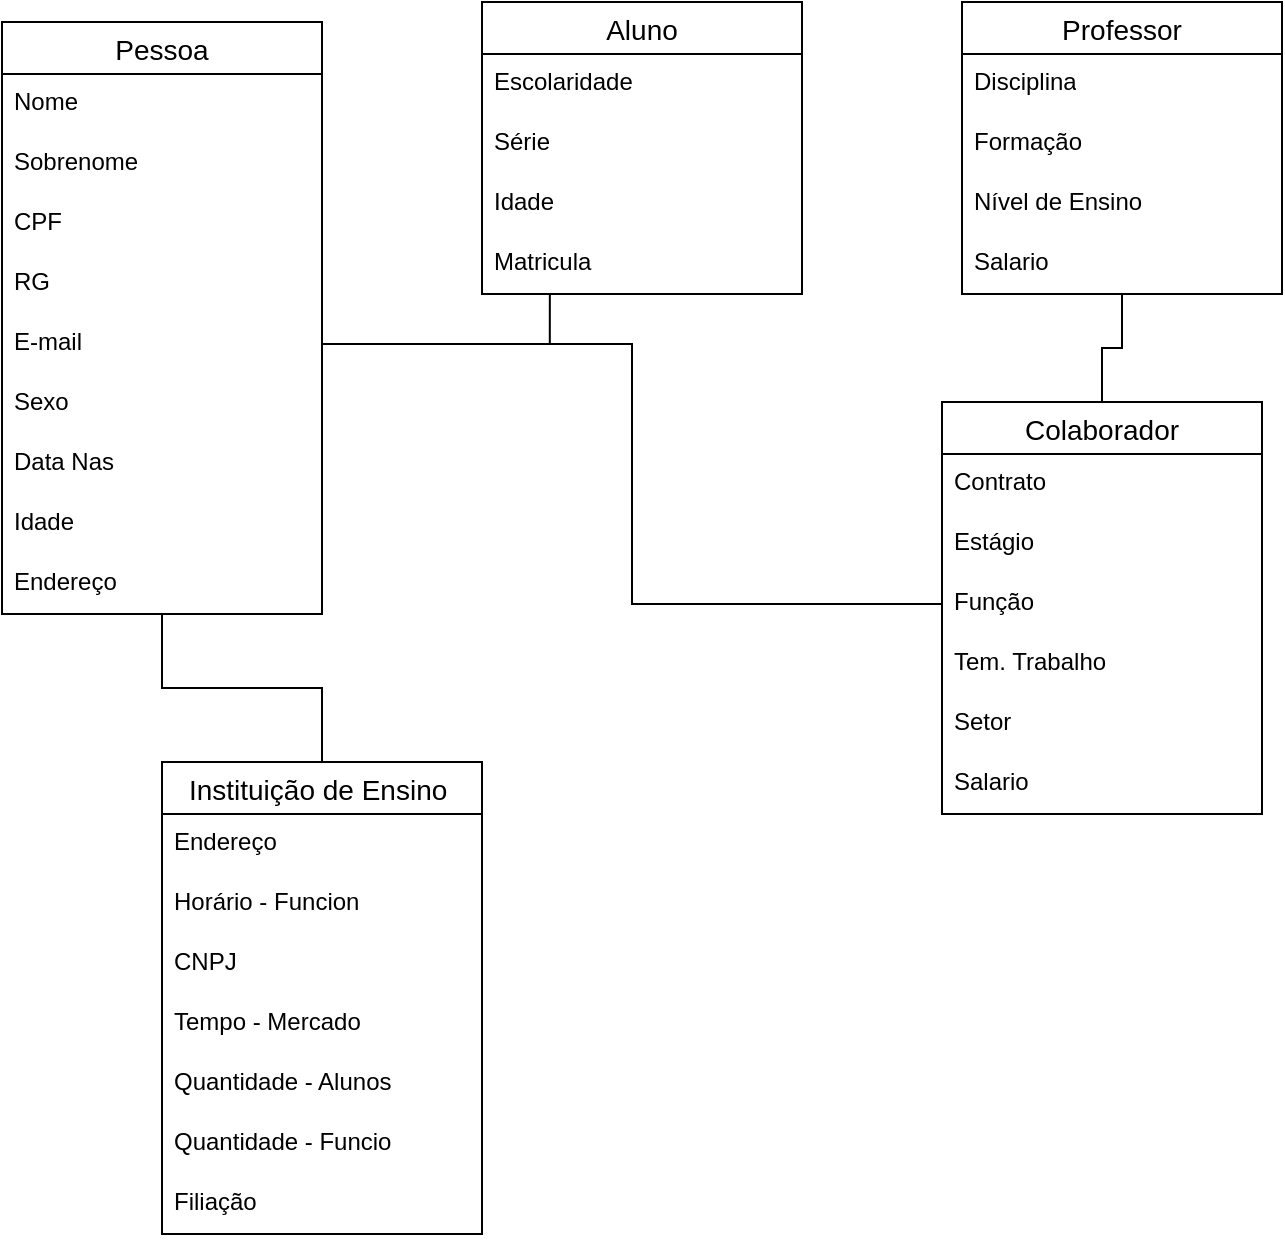 <mxfile version="23.0.2" type="github" pages="2">
  <diagram name="Página-1" id="xZjqbECa1WeJohDLiyf2">
    <mxGraphModel dx="1261" dy="714" grid="1" gridSize="10" guides="1" tooltips="1" connect="1" arrows="1" fold="1" page="1" pageScale="1" pageWidth="827" pageHeight="1169" math="0" shadow="0">
      <root>
        <mxCell id="0" />
        <mxCell id="1" parent="0" />
        <mxCell id="RECe_FBPucrmtsQlaUKi-78" style="edgeStyle=orthogonalEdgeStyle;rounded=0;orthogonalLoop=1;jettySize=auto;html=1;entryX=0.5;entryY=0;entryDx=0;entryDy=0;endArrow=none;endFill=0;" edge="1" parent="1" source="RECe_FBPucrmtsQlaUKi-14" target="RECe_FBPucrmtsQlaUKi-54">
          <mxGeometry relative="1" as="geometry" />
        </mxCell>
        <mxCell id="RECe_FBPucrmtsQlaUKi-14" value="Pessoa" style="swimlane;fontStyle=0;childLayout=stackLayout;horizontal=1;startSize=26;horizontalStack=0;resizeParent=1;resizeParentMax=0;resizeLast=0;collapsible=1;marginBottom=0;align=center;fontSize=14;" vertex="1" parent="1">
          <mxGeometry x="30" y="70" width="160" height="296" as="geometry" />
        </mxCell>
        <mxCell id="RECe_FBPucrmtsQlaUKi-15" value="Nome" style="text;strokeColor=none;fillColor=none;spacingLeft=4;spacingRight=4;overflow=hidden;rotatable=0;points=[[0,0.5],[1,0.5]];portConstraint=eastwest;fontSize=12;whiteSpace=wrap;html=1;" vertex="1" parent="RECe_FBPucrmtsQlaUKi-14">
          <mxGeometry y="26" width="160" height="30" as="geometry" />
        </mxCell>
        <mxCell id="RECe_FBPucrmtsQlaUKi-16" value="Sobrenome" style="text;strokeColor=none;fillColor=none;spacingLeft=4;spacingRight=4;overflow=hidden;rotatable=0;points=[[0,0.5],[1,0.5]];portConstraint=eastwest;fontSize=12;whiteSpace=wrap;html=1;" vertex="1" parent="RECe_FBPucrmtsQlaUKi-14">
          <mxGeometry y="56" width="160" height="30" as="geometry" />
        </mxCell>
        <mxCell id="RECe_FBPucrmtsQlaUKi-17" value="CPF" style="text;strokeColor=none;fillColor=none;spacingLeft=4;spacingRight=4;overflow=hidden;rotatable=0;points=[[0,0.5],[1,0.5]];portConstraint=eastwest;fontSize=12;whiteSpace=wrap;html=1;" vertex="1" parent="RECe_FBPucrmtsQlaUKi-14">
          <mxGeometry y="86" width="160" height="30" as="geometry" />
        </mxCell>
        <mxCell id="RECe_FBPucrmtsQlaUKi-18" value="RG" style="text;strokeColor=none;fillColor=none;spacingLeft=4;spacingRight=4;overflow=hidden;rotatable=0;points=[[0,0.5],[1,0.5]];portConstraint=eastwest;fontSize=12;whiteSpace=wrap;html=1;" vertex="1" parent="RECe_FBPucrmtsQlaUKi-14">
          <mxGeometry y="116" width="160" height="30" as="geometry" />
        </mxCell>
        <mxCell id="RECe_FBPucrmtsQlaUKi-19" value="E-mail" style="text;strokeColor=none;fillColor=none;spacingLeft=4;spacingRight=4;overflow=hidden;rotatable=0;points=[[0,0.5],[1,0.5]];portConstraint=eastwest;fontSize=12;whiteSpace=wrap;html=1;" vertex="1" parent="RECe_FBPucrmtsQlaUKi-14">
          <mxGeometry y="146" width="160" height="30" as="geometry" />
        </mxCell>
        <mxCell id="RECe_FBPucrmtsQlaUKi-20" value="Sexo" style="text;strokeColor=none;fillColor=none;spacingLeft=4;spacingRight=4;overflow=hidden;rotatable=0;points=[[0,0.5],[1,0.5]];portConstraint=eastwest;fontSize=12;whiteSpace=wrap;html=1;" vertex="1" parent="RECe_FBPucrmtsQlaUKi-14">
          <mxGeometry y="176" width="160" height="30" as="geometry" />
        </mxCell>
        <mxCell id="RECe_FBPucrmtsQlaUKi-21" value="Data Nas" style="text;strokeColor=none;fillColor=none;spacingLeft=4;spacingRight=4;overflow=hidden;rotatable=0;points=[[0,0.5],[1,0.5]];portConstraint=eastwest;fontSize=12;whiteSpace=wrap;html=1;" vertex="1" parent="RECe_FBPucrmtsQlaUKi-14">
          <mxGeometry y="206" width="160" height="30" as="geometry" />
        </mxCell>
        <mxCell id="RECe_FBPucrmtsQlaUKi-23" value="Idade" style="text;strokeColor=none;fillColor=none;spacingLeft=4;spacingRight=4;overflow=hidden;rotatable=0;points=[[0,0.5],[1,0.5]];portConstraint=eastwest;fontSize=12;whiteSpace=wrap;html=1;" vertex="1" parent="RECe_FBPucrmtsQlaUKi-14">
          <mxGeometry y="236" width="160" height="30" as="geometry" />
        </mxCell>
        <mxCell id="RECe_FBPucrmtsQlaUKi-22" value="Endereço" style="text;strokeColor=none;fillColor=none;spacingLeft=4;spacingRight=4;overflow=hidden;rotatable=0;points=[[0,0.5],[1,0.5]];portConstraint=eastwest;fontSize=12;whiteSpace=wrap;html=1;" vertex="1" parent="RECe_FBPucrmtsQlaUKi-14">
          <mxGeometry y="266" width="160" height="30" as="geometry" />
        </mxCell>
        <mxCell id="RECe_FBPucrmtsQlaUKi-24" value="Aluno" style="swimlane;fontStyle=0;childLayout=stackLayout;horizontal=1;startSize=26;horizontalStack=0;resizeParent=1;resizeParentMax=0;resizeLast=0;collapsible=1;marginBottom=0;align=center;fontSize=14;" vertex="1" parent="1">
          <mxGeometry x="270" y="60" width="160" height="146" as="geometry" />
        </mxCell>
        <mxCell id="RECe_FBPucrmtsQlaUKi-28" value="Escolaridade" style="text;strokeColor=none;fillColor=none;spacingLeft=4;spacingRight=4;overflow=hidden;rotatable=0;points=[[0,0.5],[1,0.5]];portConstraint=eastwest;fontSize=12;whiteSpace=wrap;html=1;" vertex="1" parent="RECe_FBPucrmtsQlaUKi-24">
          <mxGeometry y="26" width="160" height="30" as="geometry" />
        </mxCell>
        <mxCell id="RECe_FBPucrmtsQlaUKi-31" value="Série" style="text;strokeColor=none;fillColor=none;spacingLeft=4;spacingRight=4;overflow=hidden;rotatable=0;points=[[0,0.5],[1,0.5]];portConstraint=eastwest;fontSize=12;whiteSpace=wrap;html=1;" vertex="1" parent="RECe_FBPucrmtsQlaUKi-24">
          <mxGeometry y="56" width="160" height="30" as="geometry" />
        </mxCell>
        <mxCell id="RECe_FBPucrmtsQlaUKi-32" value="Idade" style="text;strokeColor=none;fillColor=none;spacingLeft=4;spacingRight=4;overflow=hidden;rotatable=0;points=[[0,0.5],[1,0.5]];portConstraint=eastwest;fontSize=12;whiteSpace=wrap;html=1;" vertex="1" parent="RECe_FBPucrmtsQlaUKi-24">
          <mxGeometry y="86" width="160" height="30" as="geometry" />
        </mxCell>
        <mxCell id="RECe_FBPucrmtsQlaUKi-33" value="Matricula" style="text;strokeColor=none;fillColor=none;spacingLeft=4;spacingRight=4;overflow=hidden;rotatable=0;points=[[0,0.5],[1,0.5]];portConstraint=eastwest;fontSize=12;whiteSpace=wrap;html=1;" vertex="1" parent="RECe_FBPucrmtsQlaUKi-24">
          <mxGeometry y="116" width="160" height="30" as="geometry" />
        </mxCell>
        <mxCell id="RECe_FBPucrmtsQlaUKi-74" style="edgeStyle=orthogonalEdgeStyle;rounded=0;orthogonalLoop=1;jettySize=auto;html=1;endArrow=none;endFill=0;" edge="1" parent="1" source="RECe_FBPucrmtsQlaUKi-34" target="RECe_FBPucrmtsQlaUKi-44">
          <mxGeometry relative="1" as="geometry" />
        </mxCell>
        <mxCell id="RECe_FBPucrmtsQlaUKi-34" value="Professor" style="swimlane;fontStyle=0;childLayout=stackLayout;horizontal=1;startSize=26;horizontalStack=0;resizeParent=1;resizeParentMax=0;resizeLast=0;collapsible=1;marginBottom=0;align=center;fontSize=14;" vertex="1" parent="1">
          <mxGeometry x="510" y="60" width="160" height="146" as="geometry" />
        </mxCell>
        <mxCell id="RECe_FBPucrmtsQlaUKi-38" value="Disciplina" style="text;strokeColor=none;fillColor=none;spacingLeft=4;spacingRight=4;overflow=hidden;rotatable=0;points=[[0,0.5],[1,0.5]];portConstraint=eastwest;fontSize=12;whiteSpace=wrap;html=1;" vertex="1" parent="RECe_FBPucrmtsQlaUKi-34">
          <mxGeometry y="26" width="160" height="30" as="geometry" />
        </mxCell>
        <mxCell id="RECe_FBPucrmtsQlaUKi-41" value="Formação" style="text;strokeColor=none;fillColor=none;spacingLeft=4;spacingRight=4;overflow=hidden;rotatable=0;points=[[0,0.5],[1,0.5]];portConstraint=eastwest;fontSize=12;whiteSpace=wrap;html=1;" vertex="1" parent="RECe_FBPucrmtsQlaUKi-34">
          <mxGeometry y="56" width="160" height="30" as="geometry" />
        </mxCell>
        <mxCell id="RECe_FBPucrmtsQlaUKi-43" value="Nível de Ensino" style="text;strokeColor=none;fillColor=none;spacingLeft=4;spacingRight=4;overflow=hidden;rotatable=0;points=[[0,0.5],[1,0.5]];portConstraint=eastwest;fontSize=12;whiteSpace=wrap;html=1;" vertex="1" parent="RECe_FBPucrmtsQlaUKi-34">
          <mxGeometry y="86" width="160" height="30" as="geometry" />
        </mxCell>
        <mxCell id="RECe_FBPucrmtsQlaUKi-71" value="Salario" style="text;strokeColor=none;fillColor=none;spacingLeft=4;spacingRight=4;overflow=hidden;rotatable=0;points=[[0,0.5],[1,0.5]];portConstraint=eastwest;fontSize=12;whiteSpace=wrap;html=1;" vertex="1" parent="RECe_FBPucrmtsQlaUKi-34">
          <mxGeometry y="116" width="160" height="30" as="geometry" />
        </mxCell>
        <mxCell id="RECe_FBPucrmtsQlaUKi-44" value="Colaborador" style="swimlane;fontStyle=0;childLayout=stackLayout;horizontal=1;startSize=26;horizontalStack=0;resizeParent=1;resizeParentMax=0;resizeLast=0;collapsible=1;marginBottom=0;align=center;fontSize=14;" vertex="1" parent="1">
          <mxGeometry x="500" y="260" width="160" height="206" as="geometry" />
        </mxCell>
        <mxCell id="RECe_FBPucrmtsQlaUKi-51" value="Contrato" style="text;strokeColor=none;fillColor=none;spacingLeft=4;spacingRight=4;overflow=hidden;rotatable=0;points=[[0,0.5],[1,0.5]];portConstraint=eastwest;fontSize=12;whiteSpace=wrap;html=1;" vertex="1" parent="RECe_FBPucrmtsQlaUKi-44">
          <mxGeometry y="26" width="160" height="30" as="geometry" />
        </mxCell>
        <mxCell id="RECe_FBPucrmtsQlaUKi-53" value="Estágio" style="text;strokeColor=none;fillColor=none;spacingLeft=4;spacingRight=4;overflow=hidden;rotatable=0;points=[[0,0.5],[1,0.5]];portConstraint=eastwest;fontSize=12;whiteSpace=wrap;html=1;" vertex="1" parent="RECe_FBPucrmtsQlaUKi-44">
          <mxGeometry y="56" width="160" height="30" as="geometry" />
        </mxCell>
        <mxCell id="RECe_FBPucrmtsQlaUKi-64" value="Função" style="text;strokeColor=none;fillColor=none;spacingLeft=4;spacingRight=4;overflow=hidden;rotatable=0;points=[[0,0.5],[1,0.5]];portConstraint=eastwest;fontSize=12;whiteSpace=wrap;html=1;" vertex="1" parent="RECe_FBPucrmtsQlaUKi-44">
          <mxGeometry y="86" width="160" height="30" as="geometry" />
        </mxCell>
        <mxCell id="RECe_FBPucrmtsQlaUKi-65" value="Tem. Trabalho" style="text;strokeColor=none;fillColor=none;spacingLeft=4;spacingRight=4;overflow=hidden;rotatable=0;points=[[0,0.5],[1,0.5]];portConstraint=eastwest;fontSize=12;whiteSpace=wrap;html=1;" vertex="1" parent="RECe_FBPucrmtsQlaUKi-44">
          <mxGeometry y="116" width="160" height="30" as="geometry" />
        </mxCell>
        <mxCell id="RECe_FBPucrmtsQlaUKi-66" value="Setor" style="text;strokeColor=none;fillColor=none;spacingLeft=4;spacingRight=4;overflow=hidden;rotatable=0;points=[[0,0.5],[1,0.5]];portConstraint=eastwest;fontSize=12;whiteSpace=wrap;html=1;" vertex="1" parent="RECe_FBPucrmtsQlaUKi-44">
          <mxGeometry y="146" width="160" height="30" as="geometry" />
        </mxCell>
        <mxCell id="RECe_FBPucrmtsQlaUKi-70" value="Salario" style="text;strokeColor=none;fillColor=none;spacingLeft=4;spacingRight=4;overflow=hidden;rotatable=0;points=[[0,0.5],[1,0.5]];portConstraint=eastwest;fontSize=12;whiteSpace=wrap;html=1;" vertex="1" parent="RECe_FBPucrmtsQlaUKi-44">
          <mxGeometry y="176" width="160" height="30" as="geometry" />
        </mxCell>
        <mxCell id="RECe_FBPucrmtsQlaUKi-54" value="Instituição de Ensino " style="swimlane;fontStyle=0;childLayout=stackLayout;horizontal=1;startSize=26;horizontalStack=0;resizeParent=1;resizeParentMax=0;resizeLast=0;collapsible=1;marginBottom=0;align=center;fontSize=14;" vertex="1" parent="1">
          <mxGeometry x="110" y="440" width="160" height="236" as="geometry" />
        </mxCell>
        <mxCell id="RECe_FBPucrmtsQlaUKi-55" value="Endereço" style="text;strokeColor=none;fillColor=none;spacingLeft=4;spacingRight=4;overflow=hidden;rotatable=0;points=[[0,0.5],[1,0.5]];portConstraint=eastwest;fontSize=12;whiteSpace=wrap;html=1;" vertex="1" parent="RECe_FBPucrmtsQlaUKi-54">
          <mxGeometry y="26" width="160" height="30" as="geometry" />
        </mxCell>
        <mxCell id="RECe_FBPucrmtsQlaUKi-56" value="Horário - Funcion" style="text;strokeColor=none;fillColor=none;spacingLeft=4;spacingRight=4;overflow=hidden;rotatable=0;points=[[0,0.5],[1,0.5]];portConstraint=eastwest;fontSize=12;whiteSpace=wrap;html=1;" vertex="1" parent="RECe_FBPucrmtsQlaUKi-54">
          <mxGeometry y="56" width="160" height="30" as="geometry" />
        </mxCell>
        <mxCell id="RECe_FBPucrmtsQlaUKi-57" value="CNPJ" style="text;strokeColor=none;fillColor=none;spacingLeft=4;spacingRight=4;overflow=hidden;rotatable=0;points=[[0,0.5],[1,0.5]];portConstraint=eastwest;fontSize=12;whiteSpace=wrap;html=1;" vertex="1" parent="RECe_FBPucrmtsQlaUKi-54">
          <mxGeometry y="86" width="160" height="30" as="geometry" />
        </mxCell>
        <mxCell id="RECe_FBPucrmtsQlaUKi-60" value="Tempo - Mercado" style="text;strokeColor=none;fillColor=none;spacingLeft=4;spacingRight=4;overflow=hidden;rotatable=0;points=[[0,0.5],[1,0.5]];portConstraint=eastwest;fontSize=12;whiteSpace=wrap;html=1;" vertex="1" parent="RECe_FBPucrmtsQlaUKi-54">
          <mxGeometry y="116" width="160" height="30" as="geometry" />
        </mxCell>
        <mxCell id="RECe_FBPucrmtsQlaUKi-67" value="Quantidade - Alunos" style="text;strokeColor=none;fillColor=none;spacingLeft=4;spacingRight=4;overflow=hidden;rotatable=0;points=[[0,0.5],[1,0.5]];portConstraint=eastwest;fontSize=12;whiteSpace=wrap;html=1;" vertex="1" parent="RECe_FBPucrmtsQlaUKi-54">
          <mxGeometry y="146" width="160" height="30" as="geometry" />
        </mxCell>
        <mxCell id="RECe_FBPucrmtsQlaUKi-68" value="Quantidade - Funcio" style="text;strokeColor=none;fillColor=none;spacingLeft=4;spacingRight=4;overflow=hidden;rotatable=0;points=[[0,0.5],[1,0.5]];portConstraint=eastwest;fontSize=12;whiteSpace=wrap;html=1;" vertex="1" parent="RECe_FBPucrmtsQlaUKi-54">
          <mxGeometry y="176" width="160" height="30" as="geometry" />
        </mxCell>
        <mxCell id="RECe_FBPucrmtsQlaUKi-69" value="Filiação" style="text;strokeColor=none;fillColor=none;spacingLeft=4;spacingRight=4;overflow=hidden;rotatable=0;points=[[0,0.5],[1,0.5]];portConstraint=eastwest;fontSize=12;whiteSpace=wrap;html=1;" vertex="1" parent="RECe_FBPucrmtsQlaUKi-54">
          <mxGeometry y="206" width="160" height="30" as="geometry" />
        </mxCell>
        <mxCell id="RECe_FBPucrmtsQlaUKi-72" value="" style="edgeStyle=orthogonalEdgeStyle;rounded=0;orthogonalLoop=1;jettySize=auto;html=1;entryX=0.212;entryY=0.99;entryDx=0;entryDy=0;entryPerimeter=0;endArrow=none;endFill=0;" edge="1" parent="1" source="RECe_FBPucrmtsQlaUKi-19" target="RECe_FBPucrmtsQlaUKi-33">
          <mxGeometry relative="1" as="geometry">
            <mxPoint x="300" y="221" as="targetPoint" />
          </mxGeometry>
        </mxCell>
        <mxCell id="RECe_FBPucrmtsQlaUKi-79" style="edgeStyle=orthogonalEdgeStyle;rounded=0;orthogonalLoop=1;jettySize=auto;html=1;entryX=0;entryY=0.5;entryDx=0;entryDy=0;endArrow=none;endFill=0;" edge="1" parent="1" source="RECe_FBPucrmtsQlaUKi-19" target="RECe_FBPucrmtsQlaUKi-64">
          <mxGeometry relative="1" as="geometry" />
        </mxCell>
      </root>
    </mxGraphModel>
  </diagram>
  <diagram id="2CJqMndO8J4F7urZ1OoL" name="Página-2">
    <mxGraphModel dx="1009" dy="1740" grid="1" gridSize="10" guides="1" tooltips="1" connect="1" arrows="1" fold="1" page="1" pageScale="1" pageWidth="827" pageHeight="1169" math="0" shadow="0">
      <root>
        <mxCell id="0" />
        <mxCell id="1" parent="0" />
        <mxCell id="zc9RRnp-fdXZ6jeHs5Z_-32" style="edgeStyle=orthogonalEdgeStyle;rounded=0;orthogonalLoop=1;jettySize=auto;html=1;entryX=0.25;entryY=0;entryDx=0;entryDy=0;endArrow=none;endFill=0;" edge="1" parent="1" source="zc9RRnp-fdXZ6jeHs5Z_-1" target="zc9RRnp-fdXZ6jeHs5Z_-9">
          <mxGeometry relative="1" as="geometry" />
        </mxCell>
        <mxCell id="zc9RRnp-fdXZ6jeHs5Z_-1" value="HOSPITAL" style="swimlane;fontStyle=0;childLayout=stackLayout;horizontal=1;startSize=26;horizontalStack=0;resizeParent=1;resizeParentMax=0;resizeLast=0;collapsible=1;marginBottom=0;align=center;fontSize=14;fillColor=#f5f5f5;strokeColor=#666666;fontColor=#333333;" vertex="1" parent="1">
          <mxGeometry x="130" y="30" width="160" height="146" as="geometry" />
        </mxCell>
        <mxCell id="zc9RRnp-fdXZ6jeHs5Z_-2" value="Endereço" style="text;strokeColor=none;fillColor=none;spacingLeft=4;spacingRight=4;overflow=hidden;rotatable=0;points=[[0,0.5],[1,0.5]];portConstraint=eastwest;fontSize=12;whiteSpace=wrap;html=1;" vertex="1" parent="zc9RRnp-fdXZ6jeHs5Z_-1">
          <mxGeometry y="26" width="160" height="30" as="geometry" />
        </mxCell>
        <mxCell id="zc9RRnp-fdXZ6jeHs5Z_-3" value="CNPJ" style="text;strokeColor=none;fillColor=none;spacingLeft=4;spacingRight=4;overflow=hidden;rotatable=0;points=[[0,0.5],[1,0.5]];portConstraint=eastwest;fontSize=12;whiteSpace=wrap;html=1;" vertex="1" parent="zc9RRnp-fdXZ6jeHs5Z_-1">
          <mxGeometry y="56" width="160" height="30" as="geometry" />
        </mxCell>
        <mxCell id="zc9RRnp-fdXZ6jeHs5Z_-4" value="Filiação" style="text;strokeColor=none;fillColor=none;spacingLeft=4;spacingRight=4;overflow=hidden;rotatable=0;points=[[0,0.5],[1,0.5]];portConstraint=eastwest;fontSize=12;whiteSpace=wrap;html=1;" vertex="1" parent="zc9RRnp-fdXZ6jeHs5Z_-1">
          <mxGeometry y="86" width="160" height="30" as="geometry" />
        </mxCell>
        <mxCell id="zc9RRnp-fdXZ6jeHs5Z_-25" value="Telefone Fixo" style="text;strokeColor=none;fillColor=none;spacingLeft=4;spacingRight=4;overflow=hidden;rotatable=0;points=[[0,0.5],[1,0.5]];portConstraint=eastwest;fontSize=12;whiteSpace=wrap;html=1;" vertex="1" parent="zc9RRnp-fdXZ6jeHs5Z_-1">
          <mxGeometry y="116" width="160" height="30" as="geometry" />
        </mxCell>
        <mxCell id="zc9RRnp-fdXZ6jeHs5Z_-39" style="edgeStyle=orthogonalEdgeStyle;rounded=0;orthogonalLoop=1;jettySize=auto;html=1;endArrow=none;endFill=0;entryX=0.5;entryY=0;entryDx=0;entryDy=0;" edge="1" parent="1" source="zc9RRnp-fdXZ6jeHs5Z_-5" target="zc9RRnp-fdXZ6jeHs5Z_-9">
          <mxGeometry relative="1" as="geometry">
            <mxPoint x="420" y="150" as="targetPoint" />
          </mxGeometry>
        </mxCell>
        <mxCell id="zc9RRnp-fdXZ6jeHs5Z_-5" value="PACIENTES" style="swimlane;fontStyle=0;childLayout=stackLayout;horizontal=1;startSize=26;horizontalStack=0;resizeParent=1;resizeParentMax=0;resizeLast=0;collapsible=1;marginBottom=0;align=center;fontSize=14;" vertex="1" parent="1">
          <mxGeometry x="770" y="-70" width="160" height="176" as="geometry" />
        </mxCell>
        <mxCell id="zc9RRnp-fdXZ6jeHs5Z_-6" value="Nome" style="text;strokeColor=none;fillColor=none;spacingLeft=4;spacingRight=4;overflow=hidden;rotatable=0;points=[[0,0.5],[1,0.5]];portConstraint=eastwest;fontSize=12;whiteSpace=wrap;html=1;" vertex="1" parent="zc9RRnp-fdXZ6jeHs5Z_-5">
          <mxGeometry y="26" width="160" height="30" as="geometry" />
        </mxCell>
        <mxCell id="zc9RRnp-fdXZ6jeHs5Z_-7" value="Sexo" style="text;strokeColor=none;fillColor=none;spacingLeft=4;spacingRight=4;overflow=hidden;rotatable=0;points=[[0,0.5],[1,0.5]];portConstraint=eastwest;fontSize=12;whiteSpace=wrap;html=1;" vertex="1" parent="zc9RRnp-fdXZ6jeHs5Z_-5">
          <mxGeometry y="56" width="160" height="30" as="geometry" />
        </mxCell>
        <mxCell id="zc9RRnp-fdXZ6jeHs5Z_-8" value="CPF" style="text;strokeColor=none;fillColor=none;spacingLeft=4;spacingRight=4;overflow=hidden;rotatable=0;points=[[0,0.5],[1,0.5]];portConstraint=eastwest;fontSize=12;whiteSpace=wrap;html=1;" vertex="1" parent="zc9RRnp-fdXZ6jeHs5Z_-5">
          <mxGeometry y="86" width="160" height="30" as="geometry" />
        </mxCell>
        <mxCell id="zc9RRnp-fdXZ6jeHs5Z_-26" value="Idade" style="text;strokeColor=none;fillColor=none;spacingLeft=4;spacingRight=4;overflow=hidden;rotatable=0;points=[[0,0.5],[1,0.5]];portConstraint=eastwest;fontSize=12;whiteSpace=wrap;html=1;" vertex="1" parent="zc9RRnp-fdXZ6jeHs5Z_-5">
          <mxGeometry y="116" width="160" height="30" as="geometry" />
        </mxCell>
        <mxCell id="zc9RRnp-fdXZ6jeHs5Z_-30" value="Telefone" style="text;strokeColor=none;fillColor=none;spacingLeft=4;spacingRight=4;overflow=hidden;rotatable=0;points=[[0,0.5],[1,0.5]];portConstraint=eastwest;fontSize=12;whiteSpace=wrap;html=1;" vertex="1" parent="zc9RRnp-fdXZ6jeHs5Z_-5">
          <mxGeometry y="146" width="160" height="30" as="geometry" />
        </mxCell>
        <mxCell id="zc9RRnp-fdXZ6jeHs5Z_-9" value="MÉDICOS " style="swimlane;fontStyle=0;childLayout=stackLayout;horizontal=1;startSize=26;horizontalStack=0;resizeParent=1;resizeParentMax=0;resizeLast=0;collapsible=1;marginBottom=0;align=center;fontSize=14;" vertex="1" parent="1">
          <mxGeometry x="334" y="160" width="160" height="172" as="geometry" />
        </mxCell>
        <mxCell id="zc9RRnp-fdXZ6jeHs5Z_-10" value="Estagio" style="text;strokeColor=none;fillColor=none;spacingLeft=4;spacingRight=4;overflow=hidden;rotatable=0;points=[[0,0.5],[1,0.5]];portConstraint=eastwest;fontSize=12;whiteSpace=wrap;html=1;" vertex="1" parent="zc9RRnp-fdXZ6jeHs5Z_-9">
          <mxGeometry y="26" width="160" height="26" as="geometry" />
        </mxCell>
        <mxCell id="zc9RRnp-fdXZ6jeHs5Z_-11" value="Formação" style="text;strokeColor=none;fillColor=none;spacingLeft=4;spacingRight=4;overflow=hidden;rotatable=0;points=[[0,0.5],[1,0.5]];portConstraint=eastwest;fontSize=12;whiteSpace=wrap;html=1;" vertex="1" parent="zc9RRnp-fdXZ6jeHs5Z_-9">
          <mxGeometry y="52" width="160" height="30" as="geometry" />
        </mxCell>
        <mxCell id="zc9RRnp-fdXZ6jeHs5Z_-12" value="Tempo Exercido" style="text;strokeColor=none;fillColor=none;spacingLeft=4;spacingRight=4;overflow=hidden;rotatable=0;points=[[0,0.5],[1,0.5]];portConstraint=eastwest;fontSize=12;whiteSpace=wrap;html=1;" vertex="1" parent="zc9RRnp-fdXZ6jeHs5Z_-9">
          <mxGeometry y="82" width="160" height="30" as="geometry" />
        </mxCell>
        <mxCell id="zc9RRnp-fdXZ6jeHs5Z_-27" value="Cargo Horaria" style="text;strokeColor=none;fillColor=none;spacingLeft=4;spacingRight=4;overflow=hidden;rotatable=0;points=[[0,0.5],[1,0.5]];portConstraint=eastwest;fontSize=12;whiteSpace=wrap;html=1;" vertex="1" parent="zc9RRnp-fdXZ6jeHs5Z_-9">
          <mxGeometry y="112" width="160" height="30" as="geometry" />
        </mxCell>
        <mxCell id="zc9RRnp-fdXZ6jeHs5Z_-28" value="Salario Inicial" style="text;strokeColor=none;fillColor=none;spacingLeft=4;spacingRight=4;overflow=hidden;rotatable=0;points=[[0,0.5],[1,0.5]];portConstraint=eastwest;fontSize=12;whiteSpace=wrap;html=1;" vertex="1" parent="zc9RRnp-fdXZ6jeHs5Z_-9">
          <mxGeometry y="142" width="160" height="30" as="geometry" />
        </mxCell>
        <mxCell id="zc9RRnp-fdXZ6jeHs5Z_-13" value="MEDICAMENTO" style="swimlane;fontStyle=0;childLayout=stackLayout;horizontal=1;startSize=26;horizontalStack=0;resizeParent=1;resizeParentMax=0;resizeLast=0;collapsible=1;marginBottom=0;align=center;fontSize=14;" vertex="1" parent="1">
          <mxGeometry x="770" y="150" width="160" height="116" as="geometry" />
        </mxCell>
        <mxCell id="zc9RRnp-fdXZ6jeHs5Z_-14" value="Fabricação" style="text;strokeColor=none;fillColor=none;spacingLeft=4;spacingRight=4;overflow=hidden;rotatable=0;points=[[0,0.5],[1,0.5]];portConstraint=eastwest;fontSize=12;whiteSpace=wrap;html=1;" vertex="1" parent="zc9RRnp-fdXZ6jeHs5Z_-13">
          <mxGeometry y="26" width="160" height="30" as="geometry" />
        </mxCell>
        <mxCell id="zc9RRnp-fdXZ6jeHs5Z_-15" value="Funcionalidade" style="text;strokeColor=none;fillColor=none;spacingLeft=4;spacingRight=4;overflow=hidden;rotatable=0;points=[[0,0.5],[1,0.5]];portConstraint=eastwest;fontSize=12;whiteSpace=wrap;html=1;" vertex="1" parent="zc9RRnp-fdXZ6jeHs5Z_-13">
          <mxGeometry y="56" width="160" height="30" as="geometry" />
        </mxCell>
        <mxCell id="zc9RRnp-fdXZ6jeHs5Z_-16" value="Tempo de uso" style="text;strokeColor=none;fillColor=none;spacingLeft=4;spacingRight=4;overflow=hidden;rotatable=0;points=[[0,0.5],[1,0.5]];portConstraint=eastwest;fontSize=12;whiteSpace=wrap;html=1;" vertex="1" parent="zc9RRnp-fdXZ6jeHs5Z_-13">
          <mxGeometry y="86" width="160" height="30" as="geometry" />
        </mxCell>
        <mxCell id="zc9RRnp-fdXZ6jeHs5Z_-38" style="edgeStyle=orthogonalEdgeStyle;rounded=0;orthogonalLoop=1;jettySize=auto;html=1;endArrow=none;endFill=0;" edge="1" parent="1" source="zc9RRnp-fdXZ6jeHs5Z_-17" target="zc9RRnp-fdXZ6jeHs5Z_-13">
          <mxGeometry relative="1" as="geometry" />
        </mxCell>
        <mxCell id="zc9RRnp-fdXZ6jeHs5Z_-17" value="EXAMES" style="swimlane;fontStyle=0;childLayout=stackLayout;horizontal=1;startSize=26;horizontalStack=0;resizeParent=1;resizeParentMax=0;resizeLast=0;collapsible=1;marginBottom=0;align=center;fontSize=14;" vertex="1" parent="1">
          <mxGeometry x="530" y="230" width="160" height="146" as="geometry" />
        </mxCell>
        <mxCell id="zc9RRnp-fdXZ6jeHs5Z_-18" value="Paciente" style="text;strokeColor=none;fillColor=none;spacingLeft=4;spacingRight=4;overflow=hidden;rotatable=0;points=[[0,0.5],[1,0.5]];portConstraint=eastwest;fontSize=12;whiteSpace=wrap;html=1;" vertex="1" parent="zc9RRnp-fdXZ6jeHs5Z_-17">
          <mxGeometry y="26" width="160" height="30" as="geometry" />
        </mxCell>
        <mxCell id="zc9RRnp-fdXZ6jeHs5Z_-19" value="Médico" style="text;strokeColor=none;fillColor=none;spacingLeft=4;spacingRight=4;overflow=hidden;rotatable=0;points=[[0,0.5],[1,0.5]];portConstraint=eastwest;fontSize=12;whiteSpace=wrap;html=1;" vertex="1" parent="zc9RRnp-fdXZ6jeHs5Z_-17">
          <mxGeometry y="56" width="160" height="30" as="geometry" />
        </mxCell>
        <mxCell id="zc9RRnp-fdXZ6jeHs5Z_-20" value="Filiação" style="text;strokeColor=none;fillColor=none;spacingLeft=4;spacingRight=4;overflow=hidden;rotatable=0;points=[[0,0.5],[1,0.5]];portConstraint=eastwest;fontSize=12;whiteSpace=wrap;html=1;" vertex="1" parent="zc9RRnp-fdXZ6jeHs5Z_-17">
          <mxGeometry y="86" width="160" height="30" as="geometry" />
        </mxCell>
        <mxCell id="zc9RRnp-fdXZ6jeHs5Z_-29" value="Data" style="text;strokeColor=none;fillColor=none;spacingLeft=4;spacingRight=4;overflow=hidden;rotatable=0;points=[[0,0.5],[1,0.5]];portConstraint=eastwest;fontSize=12;whiteSpace=wrap;html=1;" vertex="1" parent="zc9RRnp-fdXZ6jeHs5Z_-17">
          <mxGeometry y="116" width="160" height="30" as="geometry" />
        </mxCell>
        <mxCell id="zc9RRnp-fdXZ6jeHs5Z_-21" value="CONSULTA" style="swimlane;fontStyle=0;childLayout=stackLayout;horizontal=1;startSize=26;horizontalStack=0;resizeParent=1;resizeParentMax=0;resizeLast=0;collapsible=1;marginBottom=0;align=center;fontSize=14;" vertex="1" parent="1">
          <mxGeometry x="530" y="80" width="160" height="116" as="geometry" />
        </mxCell>
        <mxCell id="zc9RRnp-fdXZ6jeHs5Z_-22" value="Data Marcada" style="text;strokeColor=none;fillColor=none;spacingLeft=4;spacingRight=4;overflow=hidden;rotatable=0;points=[[0,0.5],[1,0.5]];portConstraint=eastwest;fontSize=12;whiteSpace=wrap;html=1;" vertex="1" parent="zc9RRnp-fdXZ6jeHs5Z_-21">
          <mxGeometry y="26" width="160" height="30" as="geometry" />
        </mxCell>
        <mxCell id="zc9RRnp-fdXZ6jeHs5Z_-23" value="Hospital" style="text;strokeColor=none;fillColor=none;spacingLeft=4;spacingRight=4;overflow=hidden;rotatable=0;points=[[0,0.5],[1,0.5]];portConstraint=eastwest;fontSize=12;whiteSpace=wrap;html=1;" vertex="1" parent="zc9RRnp-fdXZ6jeHs5Z_-21">
          <mxGeometry y="56" width="160" height="30" as="geometry" />
        </mxCell>
        <mxCell id="zc9RRnp-fdXZ6jeHs5Z_-24" value="Assinatura Médica" style="text;strokeColor=none;fillColor=none;spacingLeft=4;spacingRight=4;overflow=hidden;rotatable=0;points=[[0,0.5],[1,0.5]];portConstraint=eastwest;fontSize=12;whiteSpace=wrap;html=1;" vertex="1" parent="zc9RRnp-fdXZ6jeHs5Z_-21">
          <mxGeometry y="86" width="160" height="30" as="geometry" />
        </mxCell>
        <mxCell id="zc9RRnp-fdXZ6jeHs5Z_-35" style="edgeStyle=orthogonalEdgeStyle;rounded=0;orthogonalLoop=1;jettySize=auto;html=1;endArrow=none;endFill=0;" edge="1" parent="1" source="zc9RRnp-fdXZ6jeHs5Z_-9">
          <mxGeometry relative="1" as="geometry">
            <mxPoint x="530" y="90" as="targetPoint" />
            <Array as="points">
              <mxPoint x="514" y="246" />
              <mxPoint x="514" y="140" />
              <mxPoint x="510" y="140" />
              <mxPoint x="510" y="90" />
            </Array>
          </mxGeometry>
        </mxCell>
        <mxCell id="zc9RRnp-fdXZ6jeHs5Z_-37" style="edgeStyle=orthogonalEdgeStyle;rounded=0;orthogonalLoop=1;jettySize=auto;html=1;entryX=0.406;entryY=-0.01;entryDx=0;entryDy=0;entryPerimeter=0;endArrow=none;endFill=0;" edge="1" parent="1" source="zc9RRnp-fdXZ6jeHs5Z_-21" target="zc9RRnp-fdXZ6jeHs5Z_-13">
          <mxGeometry relative="1" as="geometry" />
        </mxCell>
        <mxCell id="zc9RRnp-fdXZ6jeHs5Z_-40" style="edgeStyle=orthogonalEdgeStyle;rounded=0;orthogonalLoop=1;jettySize=auto;html=1;entryX=1.02;entryY=0.098;entryDx=0;entryDy=0;entryPerimeter=0;endArrow=none;endFill=0;" edge="1" parent="1" source="zc9RRnp-fdXZ6jeHs5Z_-5" target="zc9RRnp-fdXZ6jeHs5Z_-21">
          <mxGeometry relative="1" as="geometry" />
        </mxCell>
        <mxCell id="zc9RRnp-fdXZ6jeHs5Z_-41" style="edgeStyle=orthogonalEdgeStyle;rounded=0;orthogonalLoop=1;jettySize=auto;html=1;entryX=0.483;entryY=0.985;entryDx=0;entryDy=0;entryPerimeter=0;endArrow=none;endFill=0;" edge="1" parent="1" source="zc9RRnp-fdXZ6jeHs5Z_-17" target="zc9RRnp-fdXZ6jeHs5Z_-24">
          <mxGeometry relative="1" as="geometry" />
        </mxCell>
      </root>
    </mxGraphModel>
  </diagram>
</mxfile>
